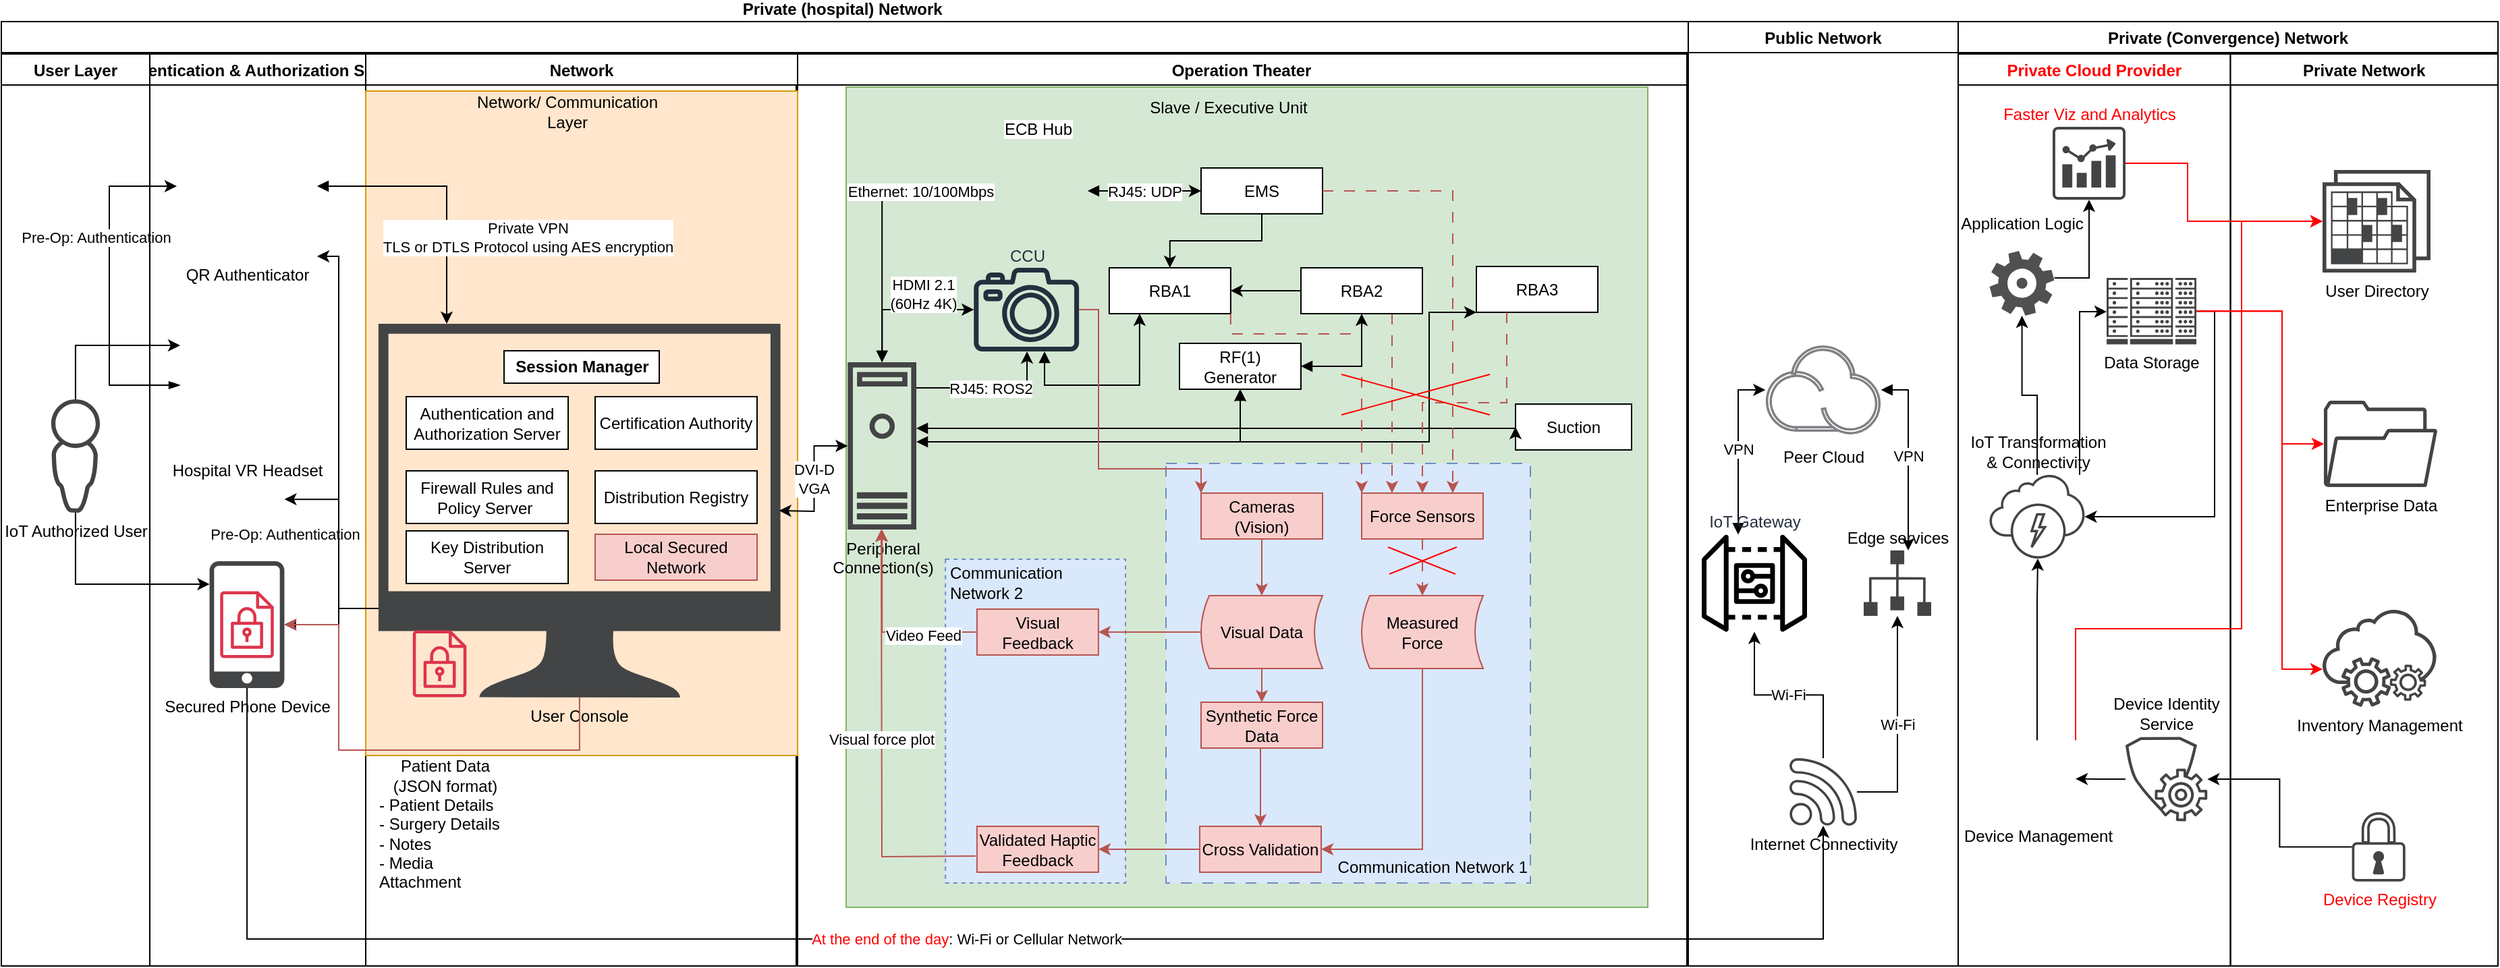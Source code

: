 <mxfile version="23.1.4" type="github">
  <diagram name="Page-1" id="reRBD5ONaoJADAtSQphy">
    <mxGraphModel dx="1969" dy="918" grid="1" gridSize="10" guides="1" tooltips="1" connect="1" arrows="1" fold="1" page="1" pageScale="1" pageWidth="850" pageHeight="1100" math="0" shadow="0">
      <root>
        <mxCell id="0" />
        <mxCell id="1" parent="0" />
        <mxCell id="-xezqDMPhiExoqAPLuxy-1" value="&#xa;Private (hospital) Network " style="swimlane;shadow=0;verticalAlign=bottom;labelPosition=center;verticalLabelPosition=top;align=center;startSize=23;" vertex="1" parent="1">
          <mxGeometry x="40" y="40" width="1250" height="700" as="geometry">
            <mxRectangle x="50" y="40" width="190" height="30" as="alternateBounds" />
          </mxGeometry>
        </mxCell>
        <mxCell id="-xezqDMPhiExoqAPLuxy-2" value="Authentication &amp; Authorization Server" style="swimlane;startSize=23;shadow=0;" vertex="1" parent="-xezqDMPhiExoqAPLuxy-1">
          <mxGeometry x="110" y="24" width="160" height="676" as="geometry" />
        </mxCell>
        <mxCell id="-xezqDMPhiExoqAPLuxy-3" value="Pre-Op: Authentication" style="edgeStyle=orthogonalEdgeStyle;rounded=0;orthogonalLoop=1;jettySize=auto;html=1;exitX=0;exitY=0.5;exitDx=0;exitDy=0;entryX=0;entryY=0.5;entryDx=0;entryDy=0;startArrow=blockThin;startFill=1;" edge="1" parent="-xezqDMPhiExoqAPLuxy-2" source="-xezqDMPhiExoqAPLuxy-4" target="-xezqDMPhiExoqAPLuxy-5">
          <mxGeometry x="0.296" y="10" relative="1" as="geometry">
            <Array as="points">
              <mxPoint x="-30" y="246" />
              <mxPoint x="-30" y="98" />
            </Array>
            <mxPoint as="offset" />
          </mxGeometry>
        </mxCell>
        <mxCell id="-xezqDMPhiExoqAPLuxy-4" value="Hospital VR Headset" style="shape=image;html=1;verticalAlign=top;verticalLabelPosition=bottom;labelBackgroundColor=#ffffff;imageAspect=0;aspect=fixed;image=https://cdn2.iconfinder.com/data/icons/business-and-education-1/512/142_VR_googles_headset_reality_virtual_technology_smart-128.png" vertex="1" parent="-xezqDMPhiExoqAPLuxy-2">
          <mxGeometry x="22.5" y="196" width="99" height="99" as="geometry" />
        </mxCell>
        <mxCell id="-xezqDMPhiExoqAPLuxy-5" value="QR Authenticator" style="shape=image;html=1;verticalAlign=top;verticalLabelPosition=bottom;labelBackgroundColor=#ffffff;imageAspect=0;aspect=fixed;image=https://cdn1.iconfinder.com/data/icons/iconoir-vol-3/24/qr-code-128.png" vertex="1" parent="-xezqDMPhiExoqAPLuxy-2">
          <mxGeometry x="20" y="46" width="104" height="104" as="geometry" />
        </mxCell>
        <mxCell id="-xezqDMPhiExoqAPLuxy-6" value="Pre-Op: Authentication" style="edgeStyle=orthogonalEdgeStyle;rounded=0;orthogonalLoop=1;jettySize=auto;html=1;entryX=1;entryY=1;entryDx=0;entryDy=0;startArrow=block;startFill=1;" edge="1" parent="-xezqDMPhiExoqAPLuxy-2" source="-xezqDMPhiExoqAPLuxy-7" target="-xezqDMPhiExoqAPLuxy-5">
          <mxGeometry x="-0.348" y="40" relative="1" as="geometry">
            <mxPoint x="22" y="98" as="targetPoint" />
            <Array as="points">
              <mxPoint x="140" y="423" />
              <mxPoint x="140" y="150" />
            </Array>
            <mxPoint as="offset" />
          </mxGeometry>
        </mxCell>
        <mxCell id="-xezqDMPhiExoqAPLuxy-7" value="Secured Phone Device" style="sketch=0;pointerEvents=1;shadow=0;dashed=0;html=1;strokeColor=none;fillColor=#434445;aspect=fixed;labelPosition=center;verticalLabelPosition=bottom;verticalAlign=top;align=center;outlineConnect=0;shape=mxgraph.vvd.phone;" vertex="1" parent="-xezqDMPhiExoqAPLuxy-2">
          <mxGeometry x="44.27" y="376" width="55.46" height="94" as="geometry" />
        </mxCell>
        <mxCell id="-xezqDMPhiExoqAPLuxy-167" value="" style="sketch=0;outlineConnect=0;fontColor=#232F3E;gradientColor=none;fillColor=#DD344C;strokeColor=none;dashed=0;verticalLabelPosition=bottom;verticalAlign=top;align=center;html=1;fontSize=12;fontStyle=0;aspect=fixed;pointerEvents=1;shape=mxgraph.aws4.encrypted_data;" vertex="1" parent="-xezqDMPhiExoqAPLuxy-2">
          <mxGeometry x="52.13" y="398" width="39.74" height="50" as="geometry" />
        </mxCell>
        <mxCell id="-xezqDMPhiExoqAPLuxy-8" value="Operation Theater" style="swimlane;startSize=23;shadow=0;" vertex="1" parent="-xezqDMPhiExoqAPLuxy-1">
          <mxGeometry x="589" y="24" width="660" height="676" as="geometry" />
        </mxCell>
        <mxCell id="-xezqDMPhiExoqAPLuxy-98" value="&lt;p style=&quot;line-height: 110%;&quot;&gt;&lt;br&gt;&lt;/p&gt;" style="rounded=0;whiteSpace=wrap;html=1;fillColor=#d5e8d4;strokeColor=#82b366;" vertex="1" parent="-xezqDMPhiExoqAPLuxy-8">
          <mxGeometry x="37" y="24.5" width="594" height="608" as="geometry" />
        </mxCell>
        <mxCell id="-xezqDMPhiExoqAPLuxy-99" value="" style="rounded=0;whiteSpace=wrap;html=1;dashed=1;fillColor=#dae8fc;strokeColor=#6c8ebf;align=left;" vertex="1" parent="-xezqDMPhiExoqAPLuxy-8">
          <mxGeometry x="110.59" y="374.5" width="133.41" height="240" as="geometry" />
        </mxCell>
        <mxCell id="-xezqDMPhiExoqAPLuxy-100" value="&lt;br&gt;&lt;br&gt;&lt;br&gt;&lt;br&gt;&lt;br&gt;&lt;br&gt;&lt;br&gt;&lt;br&gt;&lt;br&gt;&lt;br&gt;&lt;br&gt;&lt;br&gt;&lt;br&gt;&lt;br&gt;&lt;br&gt;&lt;br&gt;&lt;br&gt;&lt;br&gt;&lt;br&gt;&lt;br&gt;Communication Network 1" style="rounded=0;whiteSpace=wrap;html=1;dashed=1;dashPattern=8 8;fillColor=#dae8fc;strokeColor=#6c8ebf;align=right;" vertex="1" parent="-xezqDMPhiExoqAPLuxy-8">
          <mxGeometry x="274" y="303.5" width="270" height="311" as="geometry" />
        </mxCell>
        <mxCell id="-xezqDMPhiExoqAPLuxy-106" value="Peripheral&lt;br&gt;Connection(s)" style="sketch=0;pointerEvents=1;shadow=0;dashed=0;html=1;strokeColor=none;fillColor=#434445;aspect=fixed;labelPosition=center;verticalLabelPosition=bottom;verticalAlign=top;align=center;outlineConnect=0;shape=mxgraph.vvd.machine;" vertex="1" parent="-xezqDMPhiExoqAPLuxy-8">
          <mxGeometry x="38.17" y="228.5" width="50.84" height="124" as="geometry" />
        </mxCell>
        <mxCell id="-xezqDMPhiExoqAPLuxy-109" value="CCU" style="sketch=0;outlineConnect=0;fontColor=#232F3E;gradientColor=none;fillColor=#232F3D;strokeColor=none;dashed=0;verticalLabelPosition=top;verticalAlign=bottom;align=center;html=1;fontSize=12;fontStyle=0;aspect=fixed;pointerEvents=1;shape=mxgraph.aws4.camera2;labelPosition=center;" vertex="1" parent="-xezqDMPhiExoqAPLuxy-8">
          <mxGeometry x="131.59" y="158.5" width="78" height="62" as="geometry" />
        </mxCell>
        <mxCell id="-xezqDMPhiExoqAPLuxy-102" value="HDMI 2.1&lt;br&gt;(60Hz 4K)" style="edgeStyle=orthogonalEdgeStyle;shape=connector;rounded=0;orthogonalLoop=1;jettySize=auto;html=1;labelBackgroundColor=default;strokeColor=default;align=center;verticalAlign=middle;fontFamily=Helvetica;fontSize=11;fontColor=default;endArrow=classic;startArrow=block;startFill=1;" edge="1" parent="-xezqDMPhiExoqAPLuxy-8" source="-xezqDMPhiExoqAPLuxy-106" target="-xezqDMPhiExoqAPLuxy-109">
          <mxGeometry x="0.297" y="12" relative="1" as="geometry">
            <Array as="points">
              <mxPoint x="63.94" y="189.5" />
            </Array>
            <mxPoint as="offset" />
          </mxGeometry>
        </mxCell>
        <mxCell id="-xezqDMPhiExoqAPLuxy-105" value="RJ45: ROS2" style="edgeStyle=orthogonalEdgeStyle;rounded=0;orthogonalLoop=1;jettySize=auto;html=1;" edge="1" parent="-xezqDMPhiExoqAPLuxy-8" source="-xezqDMPhiExoqAPLuxy-106" target="-xezqDMPhiExoqAPLuxy-109">
          <mxGeometry relative="1" as="geometry">
            <Array as="points">
              <mxPoint x="171" y="247.5" />
            </Array>
          </mxGeometry>
        </mxCell>
        <mxCell id="-xezqDMPhiExoqAPLuxy-110" value="Suction" style="rounded=0;whiteSpace=wrap;html=1;" vertex="1" parent="-xezqDMPhiExoqAPLuxy-8">
          <mxGeometry x="533" y="259.5" width="86" height="34" as="geometry" />
        </mxCell>
        <mxCell id="-xezqDMPhiExoqAPLuxy-104" style="edgeStyle=orthogonalEdgeStyle;shape=connector;rounded=0;orthogonalLoop=1;jettySize=auto;html=1;entryX=0;entryY=0.5;entryDx=0;entryDy=0;labelBackgroundColor=default;strokeColor=default;align=center;verticalAlign=middle;fontFamily=Helvetica;fontSize=11;fontColor=default;endArrow=classic;startArrow=block;startFill=1;" edge="1" parent="-xezqDMPhiExoqAPLuxy-8" source="-xezqDMPhiExoqAPLuxy-106" target="-xezqDMPhiExoqAPLuxy-110">
          <mxGeometry relative="1" as="geometry">
            <Array as="points">
              <mxPoint x="533" y="277.5" />
            </Array>
          </mxGeometry>
        </mxCell>
        <mxCell id="-xezqDMPhiExoqAPLuxy-113" value="RF(1) Generator" style="rounded=0;whiteSpace=wrap;html=1;" vertex="1" parent="-xezqDMPhiExoqAPLuxy-8">
          <mxGeometry x="284" y="214.5" width="90" height="34" as="geometry" />
        </mxCell>
        <mxCell id="-xezqDMPhiExoqAPLuxy-103" style="edgeStyle=orthogonalEdgeStyle;shape=connector;rounded=0;orthogonalLoop=1;jettySize=auto;html=1;entryX=0.5;entryY=1;entryDx=0;entryDy=0;labelBackgroundColor=default;strokeColor=default;align=center;verticalAlign=middle;fontFamily=Helvetica;fontSize=11;fontColor=default;endArrow=classic;startArrow=block;startFill=1;" edge="1" parent="-xezqDMPhiExoqAPLuxy-8" source="-xezqDMPhiExoqAPLuxy-106" target="-xezqDMPhiExoqAPLuxy-113">
          <mxGeometry relative="1" as="geometry">
            <Array as="points">
              <mxPoint x="329" y="287.5" />
            </Array>
          </mxGeometry>
        </mxCell>
        <mxCell id="-xezqDMPhiExoqAPLuxy-115" value="ECB Hub" style="shape=image;html=1;verticalAlign=bottom;verticalLabelPosition=top;labelBackgroundColor=#ffffff;imageAspect=0;aspect=fixed;image=https://cdn1.iconfinder.com/data/icons/bootstrap-vol-3/16/motherboard-128.png;labelPosition=center;align=center;" vertex="1" parent="-xezqDMPhiExoqAPLuxy-8">
          <mxGeometry x="141.94" y="64.5" width="74" height="74" as="geometry" />
        </mxCell>
        <mxCell id="-xezqDMPhiExoqAPLuxy-101" value="Ethernet: 10/100Mbps" style="edgeStyle=orthogonalEdgeStyle;shape=connector;rounded=0;orthogonalLoop=1;jettySize=auto;html=1;entryX=0;entryY=0.5;entryDx=0;entryDy=0;labelBackgroundColor=default;strokeColor=default;align=center;verticalAlign=middle;fontFamily=Helvetica;fontSize=11;fontColor=default;endArrow=classic;startArrow=block;startFill=1;" edge="1" parent="-xezqDMPhiExoqAPLuxy-8" source="-xezqDMPhiExoqAPLuxy-106" target="-xezqDMPhiExoqAPLuxy-115">
          <mxGeometry x="0.516" relative="1" as="geometry">
            <Array as="points">
              <mxPoint x="64" y="101.5" />
            </Array>
            <mxPoint as="offset" />
          </mxGeometry>
        </mxCell>
        <mxCell id="-xezqDMPhiExoqAPLuxy-117" value="RBA1" style="rounded=0;whiteSpace=wrap;html=1;" vertex="1" parent="-xezqDMPhiExoqAPLuxy-8">
          <mxGeometry x="231.94" y="158.5" width="90" height="34" as="geometry" />
        </mxCell>
        <mxCell id="-xezqDMPhiExoqAPLuxy-107" style="edgeStyle=orthogonalEdgeStyle;shape=connector;rounded=0;orthogonalLoop=1;jettySize=auto;html=1;entryX=0.25;entryY=1;entryDx=0;entryDy=0;labelBackgroundColor=default;strokeColor=default;align=center;verticalAlign=middle;fontFamily=Helvetica;fontSize=11;fontColor=default;endArrow=classic;startArrow=block;startFill=1;" edge="1" parent="-xezqDMPhiExoqAPLuxy-8" source="-xezqDMPhiExoqAPLuxy-109" target="-xezqDMPhiExoqAPLuxy-117">
          <mxGeometry relative="1" as="geometry">
            <Array as="points">
              <mxPoint x="184" y="245.5" />
              <mxPoint x="254" y="245.5" />
            </Array>
          </mxGeometry>
        </mxCell>
        <mxCell id="-xezqDMPhiExoqAPLuxy-118" value="" style="edgeStyle=orthogonalEdgeStyle;shape=connector;rounded=0;orthogonalLoop=1;jettySize=auto;html=1;labelBackgroundColor=default;strokeColor=default;align=center;verticalAlign=middle;fontFamily=Helvetica;fontSize=11;fontColor=default;endArrow=classic;" edge="1" parent="-xezqDMPhiExoqAPLuxy-8" source="-xezqDMPhiExoqAPLuxy-129" target="-xezqDMPhiExoqAPLuxy-117">
          <mxGeometry relative="1" as="geometry" />
        </mxCell>
        <mxCell id="-xezqDMPhiExoqAPLuxy-120" value="RBA3" style="rounded=0;whiteSpace=wrap;html=1;" vertex="1" parent="-xezqDMPhiExoqAPLuxy-8">
          <mxGeometry x="504" y="157.5" width="90" height="34" as="geometry" />
        </mxCell>
        <mxCell id="-xezqDMPhiExoqAPLuxy-112" style="edgeStyle=orthogonalEdgeStyle;shape=connector;rounded=0;orthogonalLoop=1;jettySize=auto;html=1;labelBackgroundColor=default;strokeColor=default;align=center;verticalAlign=middle;fontFamily=Helvetica;fontSize=11;fontColor=default;endArrow=classic;startArrow=block;startFill=1;entryX=0;entryY=1;entryDx=0;entryDy=0;" edge="1" parent="-xezqDMPhiExoqAPLuxy-8" source="-xezqDMPhiExoqAPLuxy-113" target="-xezqDMPhiExoqAPLuxy-120">
          <mxGeometry relative="1" as="geometry">
            <mxPoint x="494" y="197.5" as="targetPoint" />
            <Array as="points">
              <mxPoint x="329" y="287.5" />
              <mxPoint x="469" y="287.5" />
            </Array>
          </mxGeometry>
        </mxCell>
        <mxCell id="-xezqDMPhiExoqAPLuxy-121" value="" style="edgeStyle=orthogonalEdgeStyle;shape=connector;rounded=0;orthogonalLoop=1;jettySize=auto;html=1;labelBackgroundColor=default;strokeColor=default;align=center;verticalAlign=middle;fontFamily=Helvetica;fontSize=11;fontColor=default;endArrow=classic;" edge="1" parent="-xezqDMPhiExoqAPLuxy-8" source="-xezqDMPhiExoqAPLuxy-123" target="-xezqDMPhiExoqAPLuxy-117">
          <mxGeometry relative="1" as="geometry" />
        </mxCell>
        <mxCell id="-xezqDMPhiExoqAPLuxy-123" value="EMS" style="rounded=0;whiteSpace=wrap;html=1;" vertex="1" parent="-xezqDMPhiExoqAPLuxy-8">
          <mxGeometry x="300" y="84.5" width="90" height="34" as="geometry" />
        </mxCell>
        <mxCell id="-xezqDMPhiExoqAPLuxy-114" value="RJ45: UDP" style="edgeStyle=orthogonalEdgeStyle;shape=connector;rounded=0;orthogonalLoop=1;jettySize=auto;html=1;exitX=1;exitY=0.5;exitDx=0;exitDy=0;entryX=0;entryY=0.5;entryDx=0;entryDy=0;labelBackgroundColor=default;strokeColor=default;align=center;verticalAlign=middle;fontFamily=Helvetica;fontSize=11;fontColor=default;endArrow=classic;startArrow=block;startFill=1;" edge="1" parent="-xezqDMPhiExoqAPLuxy-8" source="-xezqDMPhiExoqAPLuxy-115" target="-xezqDMPhiExoqAPLuxy-123">
          <mxGeometry relative="1" as="geometry">
            <Array as="points" />
          </mxGeometry>
        </mxCell>
        <mxCell id="-xezqDMPhiExoqAPLuxy-125" value="Force Sensors" style="rounded=0;whiteSpace=wrap;html=1;fillColor=#f8cecc;strokeColor=#b85450;" vertex="1" parent="-xezqDMPhiExoqAPLuxy-8">
          <mxGeometry x="419" y="325.5" width="90" height="34" as="geometry" />
        </mxCell>
        <mxCell id="-xezqDMPhiExoqAPLuxy-116" style="edgeStyle=orthogonalEdgeStyle;rounded=0;orthogonalLoop=1;jettySize=auto;html=1;exitX=1;exitY=1;exitDx=0;exitDy=0;entryX=0;entryY=0;entryDx=0;entryDy=0;fillColor=#f8cecc;strokeColor=#b85450;dashed=1;dashPattern=8 8;" edge="1" parent="-xezqDMPhiExoqAPLuxy-8" source="-xezqDMPhiExoqAPLuxy-117" target="-xezqDMPhiExoqAPLuxy-125">
          <mxGeometry relative="1" as="geometry">
            <Array as="points">
              <mxPoint x="322" y="207.5" />
              <mxPoint x="419" y="207.5" />
            </Array>
          </mxGeometry>
        </mxCell>
        <mxCell id="-xezqDMPhiExoqAPLuxy-119" style="edgeStyle=orthogonalEdgeStyle;rounded=0;orthogonalLoop=1;jettySize=auto;html=1;exitX=0.25;exitY=1;exitDx=0;exitDy=0;fillColor=#f8cecc;strokeColor=#b85450;dashed=1;dashPattern=8 8;" edge="1" parent="-xezqDMPhiExoqAPLuxy-8" source="-xezqDMPhiExoqAPLuxy-120" target="-xezqDMPhiExoqAPLuxy-125">
          <mxGeometry relative="1" as="geometry" />
        </mxCell>
        <mxCell id="-xezqDMPhiExoqAPLuxy-122" style="edgeStyle=orthogonalEdgeStyle;rounded=0;orthogonalLoop=1;jettySize=auto;html=1;exitX=1;exitY=0.5;exitDx=0;exitDy=0;entryX=0.75;entryY=0;entryDx=0;entryDy=0;fillColor=#f8cecc;strokeColor=#b85450;dashed=1;dashPattern=8 8;" edge="1" parent="-xezqDMPhiExoqAPLuxy-8" source="-xezqDMPhiExoqAPLuxy-123" target="-xezqDMPhiExoqAPLuxy-125">
          <mxGeometry relative="1" as="geometry">
            <Array as="points">
              <mxPoint x="487" y="101.5" />
            </Array>
          </mxGeometry>
        </mxCell>
        <mxCell id="-xezqDMPhiExoqAPLuxy-127" value="Cross Validation" style="rounded=0;whiteSpace=wrap;html=1;fillColor=#f8cecc;strokeColor=#b85450;" vertex="1" parent="-xezqDMPhiExoqAPLuxy-8">
          <mxGeometry x="299" y="572.5" width="90" height="34" as="geometry" />
        </mxCell>
        <mxCell id="-xezqDMPhiExoqAPLuxy-128" style="edgeStyle=orthogonalEdgeStyle;rounded=0;orthogonalLoop=1;jettySize=auto;html=1;exitX=0.75;exitY=1;exitDx=0;exitDy=0;entryX=0.25;entryY=0;entryDx=0;entryDy=0;fillColor=#f8cecc;strokeColor=#b85450;dashed=1;dashPattern=8 8;" edge="1" parent="-xezqDMPhiExoqAPLuxy-8" source="-xezqDMPhiExoqAPLuxy-129" target="-xezqDMPhiExoqAPLuxy-125">
          <mxGeometry relative="1" as="geometry" />
        </mxCell>
        <mxCell id="-xezqDMPhiExoqAPLuxy-129" value="RBA2" style="rounded=0;whiteSpace=wrap;html=1;" vertex="1" parent="-xezqDMPhiExoqAPLuxy-8">
          <mxGeometry x="374" y="158.5" width="90" height="34" as="geometry" />
        </mxCell>
        <mxCell id="-xezqDMPhiExoqAPLuxy-111" style="edgeStyle=orthogonalEdgeStyle;shape=connector;rounded=0;orthogonalLoop=1;jettySize=auto;html=1;entryX=0.5;entryY=1;entryDx=0;entryDy=0;labelBackgroundColor=default;strokeColor=default;align=center;verticalAlign=middle;fontFamily=Helvetica;fontSize=11;fontColor=default;endArrow=classic;startArrow=block;startFill=1;exitX=1;exitY=0.5;exitDx=0;exitDy=0;" edge="1" parent="-xezqDMPhiExoqAPLuxy-8" source="-xezqDMPhiExoqAPLuxy-113" target="-xezqDMPhiExoqAPLuxy-129">
          <mxGeometry relative="1" as="geometry" />
        </mxCell>
        <mxCell id="-xezqDMPhiExoqAPLuxy-131" value="Cameras (Vision)" style="rounded=0;whiteSpace=wrap;html=1;fillColor=#f8cecc;strokeColor=#b85450;" vertex="1" parent="-xezqDMPhiExoqAPLuxy-8">
          <mxGeometry x="300" y="325.5" width="90" height="34" as="geometry" />
        </mxCell>
        <mxCell id="-xezqDMPhiExoqAPLuxy-108" style="edgeStyle=orthogonalEdgeStyle;rounded=0;orthogonalLoop=1;jettySize=auto;html=1;entryX=0;entryY=0;entryDx=0;entryDy=0;fillColor=#f8cecc;strokeColor=#b85450;" edge="1" parent="-xezqDMPhiExoqAPLuxy-8" source="-xezqDMPhiExoqAPLuxy-109" target="-xezqDMPhiExoqAPLuxy-131">
          <mxGeometry relative="1" as="geometry">
            <Array as="points">
              <mxPoint x="224" y="189.5" />
              <mxPoint x="224" y="307.5" />
              <mxPoint x="300" y="307.5" />
            </Array>
          </mxGeometry>
        </mxCell>
        <mxCell id="-xezqDMPhiExoqAPLuxy-134" value="Visual Data" style="shape=dataStorage;whiteSpace=wrap;html=1;fixedSize=1;size=6;fillColor=#f8cecc;strokeColor=#b85450;" vertex="1" parent="-xezqDMPhiExoqAPLuxy-8">
          <mxGeometry x="300" y="401.5" width="90" height="54" as="geometry" />
        </mxCell>
        <mxCell id="-xezqDMPhiExoqAPLuxy-130" style="edgeStyle=orthogonalEdgeStyle;rounded=0;orthogonalLoop=1;jettySize=auto;html=1;exitX=0.5;exitY=1;exitDx=0;exitDy=0;fillColor=#f8cecc;strokeColor=#b85450;" edge="1" parent="-xezqDMPhiExoqAPLuxy-8" source="-xezqDMPhiExoqAPLuxy-131" target="-xezqDMPhiExoqAPLuxy-134">
          <mxGeometry relative="1" as="geometry" />
        </mxCell>
        <mxCell id="-xezqDMPhiExoqAPLuxy-135" style="edgeStyle=orthogonalEdgeStyle;rounded=0;orthogonalLoop=1;jettySize=auto;html=1;exitX=0.5;exitY=1;exitDx=0;exitDy=0;entryX=1;entryY=0.5;entryDx=0;entryDy=0;fillColor=#f8cecc;strokeColor=#b85450;" edge="1" parent="-xezqDMPhiExoqAPLuxy-8" source="-xezqDMPhiExoqAPLuxy-136" target="-xezqDMPhiExoqAPLuxy-127">
          <mxGeometry relative="1" as="geometry" />
        </mxCell>
        <mxCell id="-xezqDMPhiExoqAPLuxy-136" value="Measured &lt;br&gt;Force" style="shape=dataStorage;whiteSpace=wrap;html=1;fixedSize=1;size=6;fillColor=#f8cecc;strokeColor=#b85450;" vertex="1" parent="-xezqDMPhiExoqAPLuxy-8">
          <mxGeometry x="419" y="401.5" width="90" height="54" as="geometry" />
        </mxCell>
        <mxCell id="-xezqDMPhiExoqAPLuxy-124" style="edgeStyle=orthogonalEdgeStyle;rounded=0;orthogonalLoop=1;jettySize=auto;html=1;exitX=0.5;exitY=1;exitDx=0;exitDy=0;fillColor=#f8cecc;strokeColor=#b85450;dashed=1;dashPattern=8 8;" edge="1" parent="-xezqDMPhiExoqAPLuxy-8" source="-xezqDMPhiExoqAPLuxy-125" target="-xezqDMPhiExoqAPLuxy-136">
          <mxGeometry relative="1" as="geometry" />
        </mxCell>
        <mxCell id="-xezqDMPhiExoqAPLuxy-137" style="edgeStyle=orthogonalEdgeStyle;rounded=0;orthogonalLoop=1;jettySize=auto;html=1;exitX=0.75;exitY=1;exitDx=0;exitDy=0;entryX=0.5;entryY=0;entryDx=0;entryDy=0;fillColor=#f8cecc;strokeColor=#b85450;" edge="1" parent="-xezqDMPhiExoqAPLuxy-8" source="-xezqDMPhiExoqAPLuxy-138" target="-xezqDMPhiExoqAPLuxy-127">
          <mxGeometry relative="1" as="geometry">
            <Array as="points">
              <mxPoint x="344" y="514.5" />
            </Array>
          </mxGeometry>
        </mxCell>
        <mxCell id="-xezqDMPhiExoqAPLuxy-138" value="Synthetic Force Data" style="whiteSpace=wrap;html=1;fillColor=#f8cecc;strokeColor=#b85450;" vertex="1" parent="-xezqDMPhiExoqAPLuxy-8">
          <mxGeometry x="300" y="480.5" width="90" height="34" as="geometry" />
        </mxCell>
        <mxCell id="-xezqDMPhiExoqAPLuxy-132" value="" style="edgeStyle=orthogonalEdgeStyle;rounded=0;orthogonalLoop=1;jettySize=auto;html=1;fillColor=#f8cecc;strokeColor=#b85450;" edge="1" parent="-xezqDMPhiExoqAPLuxy-8" source="-xezqDMPhiExoqAPLuxy-134" target="-xezqDMPhiExoqAPLuxy-138">
          <mxGeometry relative="1" as="geometry" />
        </mxCell>
        <mxCell id="-xezqDMPhiExoqAPLuxy-139" value="Visual force plot" style="edgeStyle=orthogonalEdgeStyle;rounded=0;orthogonalLoop=1;jettySize=auto;html=1;fillColor=#f8cecc;strokeColor=#b85450;" edge="1" parent="-xezqDMPhiExoqAPLuxy-8">
          <mxGeometry relative="1" as="geometry">
            <mxPoint x="132.94" y="594.5" as="sourcePoint" />
            <mxPoint x="63" y="352.5" as="targetPoint" />
          </mxGeometry>
        </mxCell>
        <mxCell id="-xezqDMPhiExoqAPLuxy-140" value="Validated Haptic Feedback" style="rounded=0;whiteSpace=wrap;html=1;fillColor=#f8cecc;strokeColor=#b85450;" vertex="1" parent="-xezqDMPhiExoqAPLuxy-8">
          <mxGeometry x="133.94" y="572.5" width="90" height="34" as="geometry" />
        </mxCell>
        <mxCell id="-xezqDMPhiExoqAPLuxy-126" value="" style="edgeStyle=orthogonalEdgeStyle;rounded=0;orthogonalLoop=1;jettySize=auto;html=1;fillColor=#f8cecc;strokeColor=#b85450;" edge="1" parent="-xezqDMPhiExoqAPLuxy-8" source="-xezqDMPhiExoqAPLuxy-127" target="-xezqDMPhiExoqAPLuxy-140">
          <mxGeometry relative="1" as="geometry" />
        </mxCell>
        <mxCell id="-xezqDMPhiExoqAPLuxy-141" value="Video Feed" style="edgeStyle=orthogonalEdgeStyle;rounded=0;orthogonalLoop=1;jettySize=auto;html=1;exitX=0;exitY=0.5;exitDx=0;exitDy=0;fillColor=#f8cecc;strokeColor=#b85450;" edge="1" parent="-xezqDMPhiExoqAPLuxy-8" source="-xezqDMPhiExoqAPLuxy-142" target="-xezqDMPhiExoqAPLuxy-106">
          <mxGeometry x="-0.458" y="2" relative="1" as="geometry">
            <mxPoint x="64" y="337.5" as="targetPoint" />
            <mxPoint as="offset" />
          </mxGeometry>
        </mxCell>
        <mxCell id="-xezqDMPhiExoqAPLuxy-142" value="Visual Feedback" style="whiteSpace=wrap;html=1;fillColor=#f8cecc;strokeColor=#b85450;" vertex="1" parent="-xezqDMPhiExoqAPLuxy-8">
          <mxGeometry x="133.94" y="411.5" width="90" height="34" as="geometry" />
        </mxCell>
        <mxCell id="-xezqDMPhiExoqAPLuxy-133" value="" style="edgeStyle=orthogonalEdgeStyle;rounded=0;orthogonalLoop=1;jettySize=auto;html=1;entryX=1;entryY=0.5;entryDx=0;entryDy=0;fillColor=#f8cecc;strokeColor=#b85450;" edge="1" parent="-xezqDMPhiExoqAPLuxy-8" source="-xezqDMPhiExoqAPLuxy-134" target="-xezqDMPhiExoqAPLuxy-142">
          <mxGeometry relative="1" as="geometry">
            <mxPoint x="235" y="415.5" as="targetPoint" />
          </mxGeometry>
        </mxCell>
        <mxCell id="-xezqDMPhiExoqAPLuxy-143" value="Communication Network 2" style="text;html=1;align=left;verticalAlign=middle;whiteSpace=wrap;rounded=0;" vertex="1" parent="-xezqDMPhiExoqAPLuxy-8">
          <mxGeometry x="112.3" y="381.5" width="130" height="20" as="geometry" />
        </mxCell>
        <mxCell id="-xezqDMPhiExoqAPLuxy-144" value="" style="endArrow=none;html=1;rounded=0;strokeColor=#FF0000;" edge="1" parent="-xezqDMPhiExoqAPLuxy-8">
          <mxGeometry width="50" height="50" relative="1" as="geometry">
            <mxPoint x="439.5" y="385.5" as="sourcePoint" />
            <mxPoint x="489.5" y="365.5" as="targetPoint" />
          </mxGeometry>
        </mxCell>
        <mxCell id="-xezqDMPhiExoqAPLuxy-145" value="" style="endArrow=none;html=1;rounded=0;strokeColor=#FF0000;" edge="1" parent="-xezqDMPhiExoqAPLuxy-8">
          <mxGeometry width="50" height="50" relative="1" as="geometry">
            <mxPoint x="438.5" y="365.5" as="sourcePoint" />
            <mxPoint x="488.5" y="385.5" as="targetPoint" />
          </mxGeometry>
        </mxCell>
        <mxCell id="-xezqDMPhiExoqAPLuxy-149" value="" style="endArrow=none;html=1;rounded=0;strokeColor=#FF0000;" edge="1" parent="-xezqDMPhiExoqAPLuxy-8">
          <mxGeometry width="50" height="50" relative="1" as="geometry">
            <mxPoint x="404" y="267.5" as="sourcePoint" />
            <mxPoint x="514" y="237.5" as="targetPoint" />
          </mxGeometry>
        </mxCell>
        <mxCell id="-xezqDMPhiExoqAPLuxy-150" value="" style="endArrow=none;html=1;rounded=0;strokeColor=#FF0000;" edge="1" parent="-xezqDMPhiExoqAPLuxy-8">
          <mxGeometry width="50" height="50" relative="1" as="geometry">
            <mxPoint x="404" y="237.5" as="sourcePoint" />
            <mxPoint x="514" y="267.5" as="targetPoint" />
          </mxGeometry>
        </mxCell>
        <mxCell id="-xezqDMPhiExoqAPLuxy-151" value="Slave / Executive Unit" style="text;html=1;align=center;verticalAlign=middle;whiteSpace=wrap;rounded=0;" vertex="1" parent="-xezqDMPhiExoqAPLuxy-8">
          <mxGeometry x="252" y="24.5" width="137" height="30" as="geometry" />
        </mxCell>
        <mxCell id="-xezqDMPhiExoqAPLuxy-53" value="Network" style="swimlane;startSize=23;shadow=0;" vertex="1" parent="-xezqDMPhiExoqAPLuxy-1">
          <mxGeometry x="270" y="24" width="320" height="676" as="geometry" />
        </mxCell>
        <mxCell id="-xezqDMPhiExoqAPLuxy-154" value="&lt;p style=&quot;line-height: 110%;&quot;&gt;&lt;br&gt;&lt;/p&gt;" style="rounded=0;whiteSpace=wrap;html=1;fillColor=#ffe6cc;strokeColor=#d79b00;" vertex="1" parent="-xezqDMPhiExoqAPLuxy-53">
          <mxGeometry y="27.5" width="320" height="492.5" as="geometry" />
        </mxCell>
        <mxCell id="-xezqDMPhiExoqAPLuxy-155" value="Network/ Communication Layer" style="text;html=1;align=center;verticalAlign=middle;whiteSpace=wrap;rounded=0;" vertex="1" parent="-xezqDMPhiExoqAPLuxy-53">
          <mxGeometry x="80.5" y="27.5" width="137" height="30" as="geometry" />
        </mxCell>
        <mxCell id="-xezqDMPhiExoqAPLuxy-54" value="User Console" style="sketch=0;pointerEvents=1;shadow=0;dashed=0;html=1;strokeColor=none;fillColor=#434445;aspect=fixed;labelPosition=center;verticalLabelPosition=bottom;verticalAlign=top;align=center;outlineConnect=0;shape=mxgraph.vvd.monitor;" vertex="1" parent="-xezqDMPhiExoqAPLuxy-53">
          <mxGeometry x="9.45" y="200" width="297.86" height="277" as="geometry" />
        </mxCell>
        <mxCell id="-xezqDMPhiExoqAPLuxy-55" value="&lt;b&gt;Session Manager&lt;/b&gt;" style="rounded=0;whiteSpace=wrap;html=1;" vertex="1" parent="-xezqDMPhiExoqAPLuxy-53">
          <mxGeometry x="102.5" y="220" width="115" height="24" as="geometry" />
        </mxCell>
        <mxCell id="-xezqDMPhiExoqAPLuxy-56" value="Authentication and Authorization Server" style="rounded=0;whiteSpace=wrap;html=1;" vertex="1" parent="-xezqDMPhiExoqAPLuxy-53">
          <mxGeometry x="30" y="254" width="120" height="39" as="geometry" />
        </mxCell>
        <mxCell id="-xezqDMPhiExoqAPLuxy-57" value="Firewall Rules and Policy Server&amp;nbsp;" style="rounded=0;whiteSpace=wrap;html=1;" vertex="1" parent="-xezqDMPhiExoqAPLuxy-53">
          <mxGeometry x="30" y="309" width="120" height="39" as="geometry" />
        </mxCell>
        <mxCell id="-xezqDMPhiExoqAPLuxy-58" value="Certification Authority" style="rounded=0;whiteSpace=wrap;html=1;" vertex="1" parent="-xezqDMPhiExoqAPLuxy-53">
          <mxGeometry x="170" y="254" width="120" height="39" as="geometry" />
        </mxCell>
        <mxCell id="-xezqDMPhiExoqAPLuxy-59" value="Distribution Registry" style="rounded=0;whiteSpace=wrap;html=1;" vertex="1" parent="-xezqDMPhiExoqAPLuxy-53">
          <mxGeometry x="170" y="309" width="120" height="39" as="geometry" />
        </mxCell>
        <mxCell id="-xezqDMPhiExoqAPLuxy-60" value="Key Distribution Server" style="rounded=0;whiteSpace=wrap;html=1;" vertex="1" parent="-xezqDMPhiExoqAPLuxy-53">
          <mxGeometry x="30" y="353.5" width="120" height="39" as="geometry" />
        </mxCell>
        <mxCell id="-xezqDMPhiExoqAPLuxy-61" style="edgeStyle=orthogonalEdgeStyle;shape=connector;rounded=0;orthogonalLoop=1;jettySize=auto;html=1;labelBackgroundColor=default;strokeColor=default;align=center;verticalAlign=middle;fontFamily=Helvetica;fontSize=11;fontColor=default;endArrow=classic;" edge="1" parent="-xezqDMPhiExoqAPLuxy-53" source="-xezqDMPhiExoqAPLuxy-54">
          <mxGeometry relative="1" as="geometry">
            <mxPoint x="66.46" y="411" as="sourcePoint" />
            <mxPoint x="-60.27" y="330.059" as="targetPoint" />
            <Array as="points">
              <mxPoint x="-20" y="411" />
              <mxPoint x="-20" y="330" />
            </Array>
          </mxGeometry>
        </mxCell>
        <mxCell id="-xezqDMPhiExoqAPLuxy-62" value="Local Secured Network" style="rounded=0;whiteSpace=wrap;html=1;fillColor=#f8cecc;strokeColor=#b85450;" vertex="1" parent="-xezqDMPhiExoqAPLuxy-53">
          <mxGeometry x="170" y="356" width="120" height="34" as="geometry" />
        </mxCell>
        <mxCell id="-xezqDMPhiExoqAPLuxy-166" value="" style="sketch=0;outlineConnect=0;fontColor=#232F3E;gradientColor=none;fillColor=#DD344C;strokeColor=none;dashed=0;verticalLabelPosition=bottom;verticalAlign=top;align=center;html=1;fontSize=12;fontStyle=0;aspect=fixed;pointerEvents=1;shape=mxgraph.aws4.encrypted_data;" vertex="1" parent="-xezqDMPhiExoqAPLuxy-53">
          <mxGeometry x="34.91" y="427" width="39.74" height="50" as="geometry" />
        </mxCell>
        <mxCell id="-xezqDMPhiExoqAPLuxy-165" value="Patient Data&lt;br&gt;(JSON format)&lt;br&gt;&lt;div style=&quot;text-align: left;&quot;&gt;&lt;span style=&quot;background-color: initial;&quot;&gt;- Patient Details&lt;/span&gt;&lt;/div&gt;&lt;div style=&quot;text-align: left;&quot;&gt;&lt;span style=&quot;background-color: initial;&quot;&gt;- Surgery Details&lt;/span&gt;&lt;/div&gt;&lt;div style=&quot;text-align: left;&quot;&gt;&lt;span style=&quot;background-color: initial;&quot;&gt;- Notes&lt;/span&gt;&lt;/div&gt;&lt;div style=&quot;text-align: left;&quot;&gt;&lt;span style=&quot;background-color: initial;&quot;&gt;- Media Attachment&lt;/span&gt;&lt;/div&gt;" style="text;html=1;align=center;verticalAlign=middle;whiteSpace=wrap;rounded=0;" vertex="1" parent="-xezqDMPhiExoqAPLuxy-53">
          <mxGeometry x="9.45" y="526" width="100" height="90" as="geometry" />
        </mxCell>
        <mxCell id="-xezqDMPhiExoqAPLuxy-63" value="Private VPN&lt;br&gt;TLS or DTLS Protocol using AES encryption" style="edgeStyle=orthogonalEdgeStyle;shape=connector;rounded=0;orthogonalLoop=1;jettySize=auto;html=1;labelBackgroundColor=default;strokeColor=default;align=center;verticalAlign=middle;fontFamily=Helvetica;fontSize=11;fontColor=default;endArrow=classic;startArrow=block;startFill=1;" edge="1" parent="-xezqDMPhiExoqAPLuxy-1" source="-xezqDMPhiExoqAPLuxy-5" target="-xezqDMPhiExoqAPLuxy-54">
          <mxGeometry x="0.353" y="60" relative="1" as="geometry">
            <mxPoint as="offset" />
            <Array as="points">
              <mxPoint x="330" y="122" />
            </Array>
          </mxGeometry>
        </mxCell>
        <mxCell id="-xezqDMPhiExoqAPLuxy-64" value="DVI-D&lt;br&gt;VGA" style="edgeStyle=orthogonalEdgeStyle;rounded=0;orthogonalLoop=1;jettySize=auto;html=1;startArrow=classic;startFill=1;" edge="1" parent="-xezqDMPhiExoqAPLuxy-1" target="-xezqDMPhiExoqAPLuxy-106">
          <mxGeometry relative="1" as="geometry">
            <mxPoint x="576.31" y="362.471" as="sourcePoint" />
            <mxPoint x="643.17" y="280" as="targetPoint" />
            <Array as="points" />
          </mxGeometry>
        </mxCell>
        <mxCell id="-xezqDMPhiExoqAPLuxy-66" style="edgeStyle=orthogonalEdgeStyle;rounded=0;orthogonalLoop=1;jettySize=auto;html=1;fillColor=#f8cecc;strokeColor=#b85450;" edge="1" parent="-xezqDMPhiExoqAPLuxy-1" source="-xezqDMPhiExoqAPLuxy-54" target="-xezqDMPhiExoqAPLuxy-7">
          <mxGeometry relative="1" as="geometry">
            <Array as="points">
              <mxPoint x="428" y="540" />
              <mxPoint x="250" y="540" />
              <mxPoint x="250" y="447" />
            </Array>
          </mxGeometry>
        </mxCell>
        <mxCell id="-xezqDMPhiExoqAPLuxy-69" value="User Layer" style="swimlane;startSize=23;shadow=0;" vertex="1" parent="1">
          <mxGeometry x="40" y="64" width="110" height="676" as="geometry" />
        </mxCell>
        <mxCell id="-xezqDMPhiExoqAPLuxy-70" value="IoT Authorized User" style="sketch=0;pointerEvents=1;shadow=0;dashed=0;html=1;strokeColor=none;fillColor=#434445;aspect=fixed;labelPosition=center;verticalLabelPosition=bottom;verticalAlign=top;align=center;outlineConnect=0;shape=mxgraph.vvd.administrator;" vertex="1" parent="-xezqDMPhiExoqAPLuxy-69">
          <mxGeometry x="36.94" y="256" width="36.12" height="84" as="geometry" />
        </mxCell>
        <mxCell id="-xezqDMPhiExoqAPLuxy-71" value="" style="edgeStyle=orthogonalEdgeStyle;rounded=0;orthogonalLoop=1;jettySize=auto;html=1;" edge="1" parent="1" source="-xezqDMPhiExoqAPLuxy-70" target="-xezqDMPhiExoqAPLuxy-7">
          <mxGeometry relative="1" as="geometry">
            <Array as="points">
              <mxPoint x="95" y="457" />
            </Array>
          </mxGeometry>
        </mxCell>
        <mxCell id="-xezqDMPhiExoqAPLuxy-72" style="edgeStyle=orthogonalEdgeStyle;rounded=0;orthogonalLoop=1;jettySize=auto;html=1;" edge="1" parent="1" source="-xezqDMPhiExoqAPLuxy-70" target="-xezqDMPhiExoqAPLuxy-4">
          <mxGeometry relative="1" as="geometry">
            <Array as="points">
              <mxPoint x="95" y="280" />
            </Array>
          </mxGeometry>
        </mxCell>
        <mxCell id="-xezqDMPhiExoqAPLuxy-73" value="Private (Convergence) Network" style="swimlane;shadow=0;" vertex="1" parent="1">
          <mxGeometry x="1490" y="40" width="400" height="700" as="geometry">
            <mxRectangle x="50" y="40" width="190" height="30" as="alternateBounds" />
          </mxGeometry>
        </mxCell>
        <mxCell id="-xezqDMPhiExoqAPLuxy-74" value="Private Cloud Provider" style="swimlane;startSize=23;shadow=0;fontColor=#ff0000;" vertex="1" parent="-xezqDMPhiExoqAPLuxy-73">
          <mxGeometry y="24" width="201.78" height="676" as="geometry" />
        </mxCell>
        <mxCell id="-xezqDMPhiExoqAPLuxy-75" style="edgeStyle=orthogonalEdgeStyle;rounded=0;orthogonalLoop=1;jettySize=auto;html=1;" edge="1" parent="-xezqDMPhiExoqAPLuxy-74" source="-xezqDMPhiExoqAPLuxy-76" target="-xezqDMPhiExoqAPLuxy-81">
          <mxGeometry relative="1" as="geometry">
            <Array as="points">
              <mxPoint x="190" y="191" />
              <mxPoint x="190" y="343" />
            </Array>
          </mxGeometry>
        </mxCell>
        <mxCell id="-xezqDMPhiExoqAPLuxy-76" value="Data Storage" style="sketch=0;pointerEvents=1;shadow=0;dashed=0;html=1;strokeColor=none;fillColor=#434445;aspect=fixed;labelPosition=center;verticalLabelPosition=bottom;verticalAlign=top;align=center;outlineConnect=0;shape=mxgraph.vvd.datacenter;" vertex="1" parent="-xezqDMPhiExoqAPLuxy-74">
          <mxGeometry x="110" y="166" width="66.49" height="49.2" as="geometry" />
        </mxCell>
        <mxCell id="-xezqDMPhiExoqAPLuxy-77" style="edgeStyle=orthogonalEdgeStyle;shape=connector;rounded=0;orthogonalLoop=1;jettySize=auto;html=1;labelBackgroundColor=default;strokeColor=default;align=center;verticalAlign=middle;fontFamily=Helvetica;fontSize=11;fontColor=default;endArrow=classic;" edge="1" parent="-xezqDMPhiExoqAPLuxy-74" source="-xezqDMPhiExoqAPLuxy-78" target="-xezqDMPhiExoqAPLuxy-86">
          <mxGeometry relative="1" as="geometry">
            <Array as="points">
              <mxPoint x="97" y="166" />
            </Array>
          </mxGeometry>
        </mxCell>
        <mxCell id="-xezqDMPhiExoqAPLuxy-78" value="&lt;p style=&quot;line-height: 80%;&quot;&gt;Application Logic&lt;/p&gt;" style="sketch=0;pointerEvents=1;shadow=0;dashed=0;html=1;strokeColor=none;fillColor=#505050;labelPosition=center;verticalLabelPosition=top;verticalAlign=bottom;outlineConnect=0;align=center;shape=mxgraph.office.concepts.settings_office_365;" vertex="1" parent="-xezqDMPhiExoqAPLuxy-74">
          <mxGeometry x="23.27" y="146" width="48" height="48" as="geometry" />
        </mxCell>
        <mxCell id="-xezqDMPhiExoqAPLuxy-79" style="edgeStyle=orthogonalEdgeStyle;shape=connector;rounded=0;orthogonalLoop=1;jettySize=auto;html=1;labelBackgroundColor=default;strokeColor=default;align=center;verticalAlign=middle;fontFamily=Helvetica;fontSize=11;fontColor=default;endArrow=classic;" edge="1" parent="-xezqDMPhiExoqAPLuxy-74" source="-xezqDMPhiExoqAPLuxy-81" target="-xezqDMPhiExoqAPLuxy-78">
          <mxGeometry relative="1" as="geometry" />
        </mxCell>
        <mxCell id="-xezqDMPhiExoqAPLuxy-80" style="edgeStyle=orthogonalEdgeStyle;shape=connector;rounded=0;orthogonalLoop=1;jettySize=auto;html=1;labelBackgroundColor=default;strokeColor=default;align=center;verticalAlign=middle;fontFamily=Helvetica;fontSize=11;fontColor=default;endArrow=classic;" edge="1" parent="-xezqDMPhiExoqAPLuxy-74" source="-xezqDMPhiExoqAPLuxy-81" target="-xezqDMPhiExoqAPLuxy-76">
          <mxGeometry relative="1" as="geometry">
            <Array as="points">
              <mxPoint x="90" y="191" />
            </Array>
          </mxGeometry>
        </mxCell>
        <mxCell id="-xezqDMPhiExoqAPLuxy-81" value="IoT Transformation &lt;br&gt;&amp;amp; Connectivity" style="sketch=0;pointerEvents=1;shadow=0;dashed=0;html=1;strokeColor=none;fillColor=#434445;aspect=fixed;labelPosition=center;verticalLabelPosition=top;verticalAlign=bottom;align=center;outlineConnect=0;shape=mxgraph.vvd.service_provider_cloud_environment;" vertex="1" parent="-xezqDMPhiExoqAPLuxy-74">
          <mxGeometry x="23.27" y="312" width="70.46" height="62" as="geometry" />
        </mxCell>
        <mxCell id="-xezqDMPhiExoqAPLuxy-82" style="edgeStyle=orthogonalEdgeStyle;shape=connector;rounded=0;orthogonalLoop=1;jettySize=auto;html=1;exitX=0.5;exitY=0;exitDx=0;exitDy=0;labelBackgroundColor=default;strokeColor=default;align=center;verticalAlign=middle;fontFamily=Helvetica;fontSize=11;fontColor=default;endArrow=classic;" edge="1" parent="-xezqDMPhiExoqAPLuxy-74" source="-xezqDMPhiExoqAPLuxy-83" target="-xezqDMPhiExoqAPLuxy-81">
          <mxGeometry relative="1" as="geometry">
            <Array as="points">
              <mxPoint x="59" y="406" />
              <mxPoint x="59" y="406" />
            </Array>
          </mxGeometry>
        </mxCell>
        <mxCell id="-xezqDMPhiExoqAPLuxy-83" value="Device Management" style="shape=image;html=1;verticalAlign=top;verticalLabelPosition=bottom;labelBackgroundColor=#ffffff;imageAspect=0;aspect=fixed;image=https://cdn0.iconfinder.com/data/icons/call-center-and-service/32/27-Settings-128.png" vertex="1" parent="-xezqDMPhiExoqAPLuxy-74">
          <mxGeometry x="30" y="508.75" width="57" height="57" as="geometry" />
        </mxCell>
        <mxCell id="-xezqDMPhiExoqAPLuxy-84" style="edgeStyle=orthogonalEdgeStyle;shape=connector;rounded=0;orthogonalLoop=1;jettySize=auto;html=1;labelBackgroundColor=default;strokeColor=default;align=center;verticalAlign=middle;fontFamily=Helvetica;fontSize=11;fontColor=default;endArrow=classic;" edge="1" parent="-xezqDMPhiExoqAPLuxy-74" source="-xezqDMPhiExoqAPLuxy-85" target="-xezqDMPhiExoqAPLuxy-83">
          <mxGeometry relative="1" as="geometry" />
        </mxCell>
        <mxCell id="-xezqDMPhiExoqAPLuxy-85" value="Device Identity &lt;br&gt;Service" style="sketch=0;pointerEvents=1;shadow=0;dashed=0;html=1;strokeColor=none;fillColor=#434445;aspect=fixed;labelPosition=center;verticalLabelPosition=top;verticalAlign=bottom;align=center;outlineConnect=0;shape=mxgraph.vvd.protection_group_config;" vertex="1" parent="-xezqDMPhiExoqAPLuxy-74">
          <mxGeometry x="124" y="506.25" width="60.63" height="62.5" as="geometry" />
        </mxCell>
        <mxCell id="-xezqDMPhiExoqAPLuxy-86" value="&lt;font color=&quot;#ff0000&quot;&gt;Faster Viz and Analytics&lt;/font&gt;" style="sketch=0;pointerEvents=1;shadow=0;dashed=0;html=1;strokeColor=none;fillColor=#434445;aspect=fixed;labelPosition=center;verticalLabelPosition=top;verticalAlign=bottom;align=center;outlineConnect=0;shape=mxgraph.vvd.vrops;" vertex="1" parent="-xezqDMPhiExoqAPLuxy-74">
          <mxGeometry x="70" y="54" width="54" height="54" as="geometry" />
        </mxCell>
        <mxCell id="-xezqDMPhiExoqAPLuxy-87" value="Private Network" style="swimlane;startSize=23;shadow=0;" vertex="1" parent="-xezqDMPhiExoqAPLuxy-73">
          <mxGeometry x="201.78" y="24" width="198.22" height="676" as="geometry" />
        </mxCell>
        <mxCell id="-xezqDMPhiExoqAPLuxy-88" value="User Directory" style="sketch=0;pointerEvents=1;shadow=0;dashed=0;html=1;strokeColor=none;fillColor=#434445;aspect=fixed;labelPosition=center;verticalLabelPosition=bottom;verticalAlign=top;align=center;outlineConnect=0;shape=mxgraph.vvd.blueprint;" vertex="1" parent="-xezqDMPhiExoqAPLuxy-87">
          <mxGeometry x="68.22" y="86" width="80" height="76" as="geometry" />
        </mxCell>
        <mxCell id="-xezqDMPhiExoqAPLuxy-89" value="Inventory Management" style="sketch=0;pointerEvents=1;shadow=0;dashed=0;html=1;strokeColor=none;fillColor=#434445;aspect=fixed;labelPosition=center;verticalLabelPosition=bottom;verticalAlign=top;align=center;outlineConnect=0;shape=mxgraph.vvd.on_demand_self_service;" vertex="1" parent="-xezqDMPhiExoqAPLuxy-87">
          <mxGeometry x="68.22" y="412" width="84.71" height="72" as="geometry" />
        </mxCell>
        <mxCell id="-xezqDMPhiExoqAPLuxy-90" value="Enterprise Data" style="sketch=0;pointerEvents=1;shadow=0;dashed=0;html=1;strokeColor=none;fillColor=#434445;aspect=fixed;labelPosition=center;verticalLabelPosition=bottom;verticalAlign=top;align=center;outlineConnect=0;shape=mxgraph.vvd.folder;" vertex="1" parent="-xezqDMPhiExoqAPLuxy-87">
          <mxGeometry x="69.22" y="257" width="84.21" height="64" as="geometry" />
        </mxCell>
        <mxCell id="-xezqDMPhiExoqAPLuxy-91" value="&lt;font color=&quot;#ff0000&quot;&gt;Device Registry&lt;/font&gt;" style="sketch=0;pointerEvents=1;shadow=0;dashed=0;html=1;strokeColor=none;fillColor=#434445;aspect=fixed;labelPosition=center;verticalLabelPosition=bottom;verticalAlign=top;align=center;outlineConnect=0;shape=mxgraph.vvd.security;" vertex="1" parent="-xezqDMPhiExoqAPLuxy-87">
          <mxGeometry x="90" y="562" width="39.58" height="51.4" as="geometry" />
        </mxCell>
        <mxCell id="-xezqDMPhiExoqAPLuxy-92" style="edgeStyle=orthogonalEdgeStyle;shape=connector;rounded=0;orthogonalLoop=1;jettySize=auto;html=1;labelBackgroundColor=default;strokeColor=#FF0000;align=center;verticalAlign=middle;fontFamily=Helvetica;fontSize=11;fontColor=default;endArrow=classic;fillColor=#f8cecc;" edge="1" parent="-xezqDMPhiExoqAPLuxy-73" source="-xezqDMPhiExoqAPLuxy-86" target="-xezqDMPhiExoqAPLuxy-88">
          <mxGeometry relative="1" as="geometry">
            <Array as="points">
              <mxPoint x="170" y="105" />
              <mxPoint x="170" y="148" />
            </Array>
            <mxPoint x="124" y="105" as="targetPoint" />
          </mxGeometry>
        </mxCell>
        <mxCell id="-xezqDMPhiExoqAPLuxy-93" style="edgeStyle=orthogonalEdgeStyle;rounded=0;orthogonalLoop=1;jettySize=auto;html=1;strokeColor=#FF0000;" edge="1" parent="-xezqDMPhiExoqAPLuxy-73" source="-xezqDMPhiExoqAPLuxy-76" target="-xezqDMPhiExoqAPLuxy-90">
          <mxGeometry relative="1" as="geometry">
            <Array as="points">
              <mxPoint x="240" y="215" />
              <mxPoint x="240" y="313" />
            </Array>
          </mxGeometry>
        </mxCell>
        <mxCell id="-xezqDMPhiExoqAPLuxy-94" style="edgeStyle=orthogonalEdgeStyle;rounded=0;orthogonalLoop=1;jettySize=auto;html=1;strokeColor=#FF0000;" edge="1" parent="-xezqDMPhiExoqAPLuxy-73" source="-xezqDMPhiExoqAPLuxy-76" target="-xezqDMPhiExoqAPLuxy-89">
          <mxGeometry relative="1" as="geometry">
            <Array as="points">
              <mxPoint x="240" y="215" />
              <mxPoint x="240" y="480" />
            </Array>
          </mxGeometry>
        </mxCell>
        <mxCell id="-xezqDMPhiExoqAPLuxy-95" style="edgeStyle=orthogonalEdgeStyle;shape=connector;rounded=0;orthogonalLoop=1;jettySize=auto;html=1;exitX=1;exitY=0;exitDx=0;exitDy=0;labelBackgroundColor=default;strokeColor=#FF0000;align=center;verticalAlign=middle;fontFamily=Helvetica;fontSize=11;fontColor=default;endArrow=classic;" edge="1" parent="-xezqDMPhiExoqAPLuxy-73" source="-xezqDMPhiExoqAPLuxy-83" target="-xezqDMPhiExoqAPLuxy-88">
          <mxGeometry relative="1" as="geometry">
            <mxPoint x="152.23" y="444" as="targetPoint" />
            <Array as="points">
              <mxPoint x="87" y="450" />
              <mxPoint x="210" y="450" />
              <mxPoint x="210" y="148" />
            </Array>
          </mxGeometry>
        </mxCell>
        <mxCell id="-xezqDMPhiExoqAPLuxy-96" style="edgeStyle=orthogonalEdgeStyle;shape=connector;rounded=0;orthogonalLoop=1;jettySize=auto;html=1;labelBackgroundColor=default;strokeColor=default;align=center;verticalAlign=middle;fontFamily=Helvetica;fontSize=11;fontColor=default;endArrow=classic;" edge="1" parent="-xezqDMPhiExoqAPLuxy-73" source="-xezqDMPhiExoqAPLuxy-91" target="-xezqDMPhiExoqAPLuxy-85">
          <mxGeometry relative="1" as="geometry" />
        </mxCell>
        <mxCell id="-xezqDMPhiExoqAPLuxy-164" value="&lt;font color=&quot;#ff0000&quot;&gt;At the end of the day&lt;/font&gt;: Wi-Fi or Cellular Network" style="edgeStyle=orthogonalEdgeStyle;shape=connector;rounded=0;orthogonalLoop=1;jettySize=auto;html=1;labelBackgroundColor=default;strokeColor=default;align=center;verticalAlign=middle;fontFamily=Helvetica;fontSize=11;fontColor=default;endArrow=classic;startArrow=none;startFill=0;" edge="1" parent="1" target="-xezqDMPhiExoqAPLuxy-176" source="-xezqDMPhiExoqAPLuxy-7">
          <mxGeometry relative="1" as="geometry">
            <Array as="points">
              <mxPoint x="222" y="720" />
              <mxPoint x="1390" y="720" />
            </Array>
            <mxPoint x="390.01" y="994" as="sourcePoint" />
            <mxPoint x="724.01" y="1071.059" as="targetPoint" />
          </mxGeometry>
        </mxCell>
        <mxCell id="-xezqDMPhiExoqAPLuxy-168" value="Public Network" style="swimlane;startSize=23;shadow=0;" vertex="1" parent="1">
          <mxGeometry x="1290" y="40" width="200" height="700" as="geometry" />
        </mxCell>
        <mxCell id="-xezqDMPhiExoqAPLuxy-169" value="VPN" style="edgeStyle=orthogonalEdgeStyle;shape=connector;rounded=0;orthogonalLoop=1;jettySize=auto;html=1;exitX=1;exitY=0.5;exitDx=0;exitDy=0;labelBackgroundColor=default;strokeColor=default;align=center;verticalAlign=middle;fontFamily=Helvetica;fontSize=11;fontColor=default;endArrow=classic;startArrow=block;startFill=1;" edge="1" parent="-xezqDMPhiExoqAPLuxy-168" source="-xezqDMPhiExoqAPLuxy-170" target="-xezqDMPhiExoqAPLuxy-173">
          <mxGeometry relative="1" as="geometry">
            <Array as="points">
              <mxPoint x="163" y="273" />
            </Array>
          </mxGeometry>
        </mxCell>
        <mxCell id="-xezqDMPhiExoqAPLuxy-170" value="Peer Cloud" style="image;aspect=fixed;perimeter=ellipsePerimeter;html=1;align=center;shadow=0;dashed=0;fontColor=#00000;labelBackgroundColor=default;fontSize=12;spacingTop=3;image=img/lib/ibm/miscellaneous/peer_cloud.svg;strokeColor=#000000;" vertex="1" parent="-xezqDMPhiExoqAPLuxy-168">
          <mxGeometry x="57.14" y="240" width="85.71" height="66" as="geometry" />
        </mxCell>
        <mxCell id="-xezqDMPhiExoqAPLuxy-171" value="VPN" style="edgeStyle=orthogonalEdgeStyle;shape=connector;rounded=0;orthogonalLoop=1;jettySize=auto;html=1;entryX=0;entryY=0.5;entryDx=0;entryDy=0;labelBackgroundColor=default;strokeColor=default;align=center;verticalAlign=middle;fontFamily=Helvetica;fontSize=11;fontColor=default;endArrow=classic;startArrow=block;startFill=1;" edge="1" parent="-xezqDMPhiExoqAPLuxy-168" source="-xezqDMPhiExoqAPLuxy-172" target="-xezqDMPhiExoqAPLuxy-170">
          <mxGeometry relative="1" as="geometry">
            <Array as="points">
              <mxPoint x="37" y="273" />
            </Array>
          </mxGeometry>
        </mxCell>
        <mxCell id="-xezqDMPhiExoqAPLuxy-172" value="IoT Gateway" style="sketch=0;outlineConnect=0;fontColor=#232F3E;gradientColor=none;fillColor=#00000;strokeColor=none;dashed=0;verticalLabelPosition=top;verticalAlign=bottom;align=center;html=1;fontSize=12;fontStyle=0;aspect=fixed;pointerEvents=1;shape=mxgraph.aws4.iot_device_gateway;labelPosition=center;" vertex="1" parent="-xezqDMPhiExoqAPLuxy-168">
          <mxGeometry x="10" y="379.75" width="78" height="73" as="geometry" />
        </mxCell>
        <mxCell id="-xezqDMPhiExoqAPLuxy-173" value="Edge services" style="sketch=0;pointerEvents=1;shadow=0;dashed=0;html=1;strokeColor=none;fillColor=#434445;aspect=fixed;labelPosition=center;verticalLabelPosition=top;verticalAlign=bottom;align=center;outlineConnect=0;shape=mxgraph.vvd.infrastructure;" vertex="1" parent="-xezqDMPhiExoqAPLuxy-168">
          <mxGeometry x="130" y="392" width="50" height="48.5" as="geometry" />
        </mxCell>
        <mxCell id="-xezqDMPhiExoqAPLuxy-174" value="Wi-Fi" style="edgeStyle=orthogonalEdgeStyle;shape=connector;rounded=0;orthogonalLoop=1;jettySize=auto;html=1;labelBackgroundColor=default;strokeColor=default;align=center;verticalAlign=middle;fontFamily=Helvetica;fontSize=11;fontColor=default;endArrow=classic;" edge="1" parent="-xezqDMPhiExoqAPLuxy-168" source="-xezqDMPhiExoqAPLuxy-176" target="-xezqDMPhiExoqAPLuxy-172">
          <mxGeometry relative="1" as="geometry" />
        </mxCell>
        <mxCell id="-xezqDMPhiExoqAPLuxy-175" value="Wi-Fi" style="edgeStyle=orthogonalEdgeStyle;shape=connector;rounded=0;orthogonalLoop=1;jettySize=auto;html=1;labelBackgroundColor=default;strokeColor=default;align=center;verticalAlign=middle;fontFamily=Helvetica;fontSize=11;fontColor=default;endArrow=classic;" edge="1" parent="-xezqDMPhiExoqAPLuxy-168" source="-xezqDMPhiExoqAPLuxy-176" target="-xezqDMPhiExoqAPLuxy-173">
          <mxGeometry relative="1" as="geometry" />
        </mxCell>
        <mxCell id="-xezqDMPhiExoqAPLuxy-176" value="Internet Connectivity" style="sketch=0;pointerEvents=1;shadow=0;dashed=0;html=1;strokeColor=none;fillColor=#434445;aspect=fixed;labelPosition=center;verticalLabelPosition=bottom;verticalAlign=top;align=center;outlineConnect=0;shape=mxgraph.vvd.wi_fi;" vertex="1" parent="-xezqDMPhiExoqAPLuxy-168">
          <mxGeometry x="75" y="546" width="50" height="50" as="geometry" />
        </mxCell>
      </root>
    </mxGraphModel>
  </diagram>
</mxfile>
